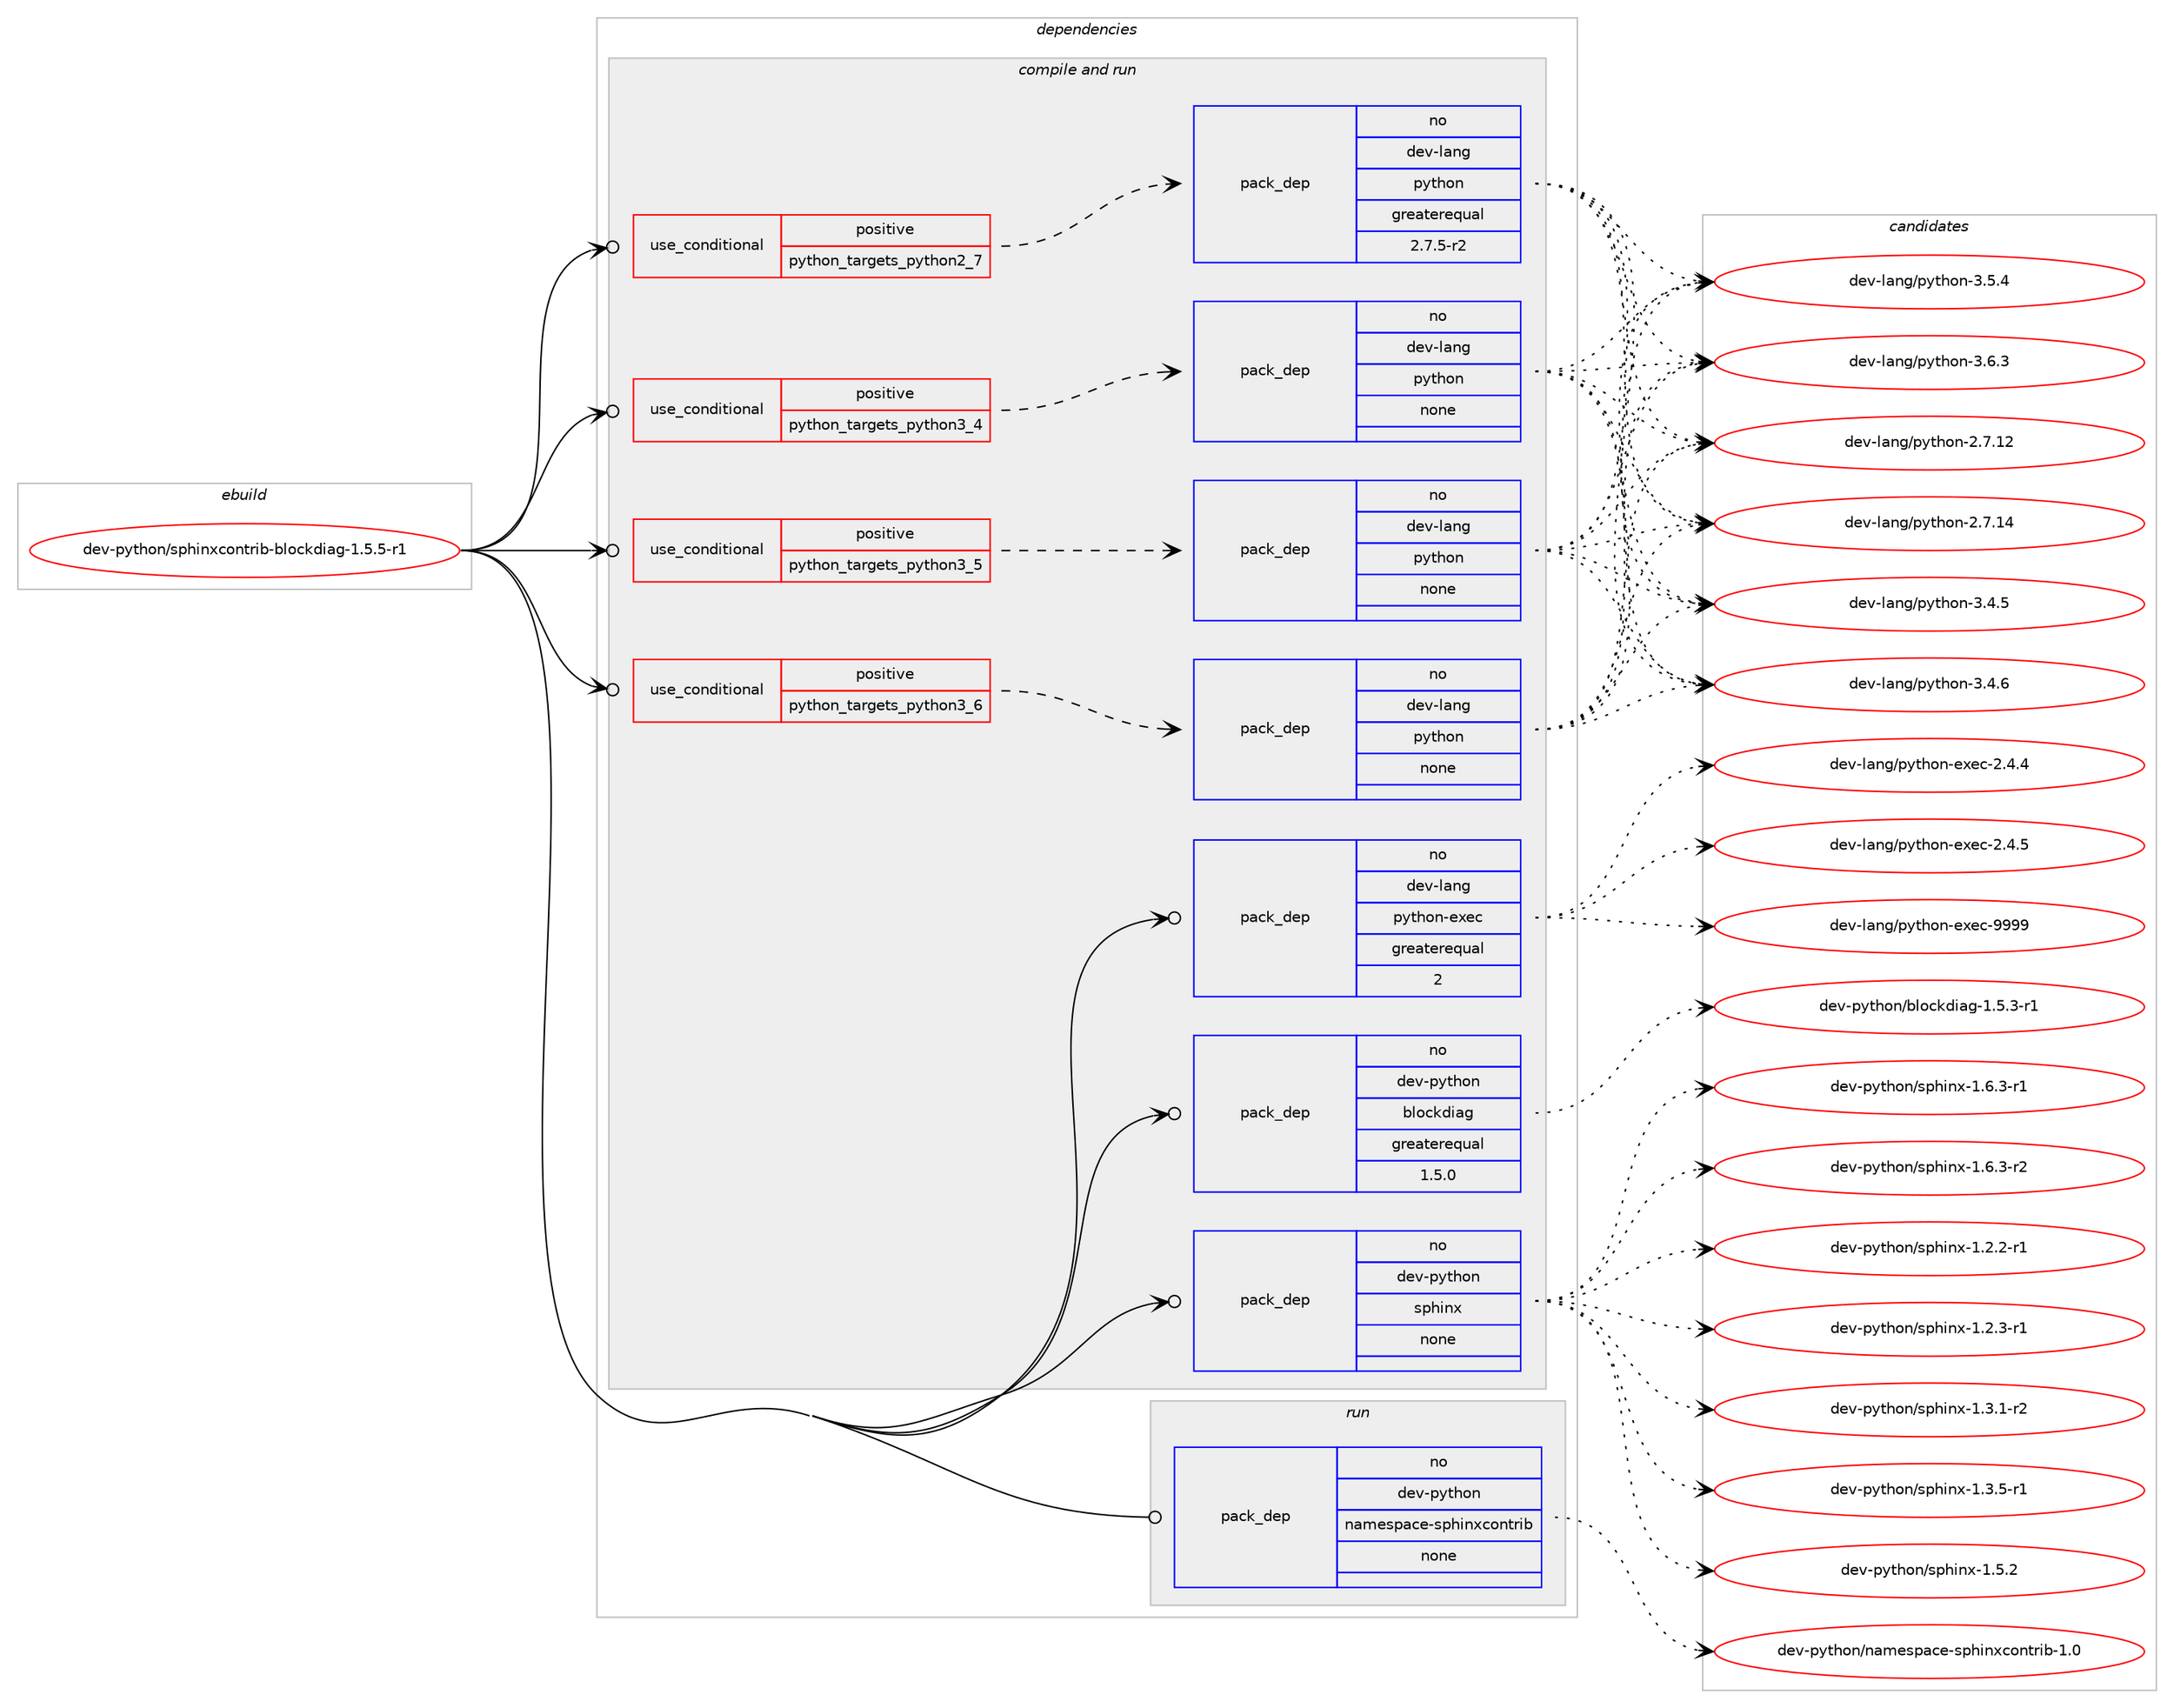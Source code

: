 digraph prolog {

# *************
# Graph options
# *************

newrank=true;
concentrate=true;
compound=true;
graph [rankdir=LR,fontname=Helvetica,fontsize=10,ranksep=1.5];#, ranksep=2.5, nodesep=0.2];
edge  [arrowhead=vee];
node  [fontname=Helvetica,fontsize=10];

# **********
# The ebuild
# **********

subgraph cluster_leftcol {
color=gray;
rank=same;
label=<<i>ebuild</i>>;
id [label="dev-python/sphinxcontrib-blockdiag-1.5.5-r1", color=red, width=4, href="../dev-python/sphinxcontrib-blockdiag-1.5.5-r1.svg"];
}

# ****************
# The dependencies
# ****************

subgraph cluster_midcol {
color=gray;
label=<<i>dependencies</i>>;
subgraph cluster_compile {
fillcolor="#eeeeee";
style=filled;
label=<<i>compile</i>>;
}
subgraph cluster_compileandrun {
fillcolor="#eeeeee";
style=filled;
label=<<i>compile and run</i>>;
subgraph cond42026 {
dependency188362 [label=<<TABLE BORDER="0" CELLBORDER="1" CELLSPACING="0" CELLPADDING="4"><TR><TD ROWSPAN="3" CELLPADDING="10">use_conditional</TD></TR><TR><TD>positive</TD></TR><TR><TD>python_targets_python2_7</TD></TR></TABLE>>, shape=none, color=red];
subgraph pack142381 {
dependency188363 [label=<<TABLE BORDER="0" CELLBORDER="1" CELLSPACING="0" CELLPADDING="4" WIDTH="220"><TR><TD ROWSPAN="6" CELLPADDING="30">pack_dep</TD></TR><TR><TD WIDTH="110">no</TD></TR><TR><TD>dev-lang</TD></TR><TR><TD>python</TD></TR><TR><TD>greaterequal</TD></TR><TR><TD>2.7.5-r2</TD></TR></TABLE>>, shape=none, color=blue];
}
dependency188362:e -> dependency188363:w [weight=20,style="dashed",arrowhead="vee"];
}
id:e -> dependency188362:w [weight=20,style="solid",arrowhead="odotvee"];
subgraph cond42027 {
dependency188364 [label=<<TABLE BORDER="0" CELLBORDER="1" CELLSPACING="0" CELLPADDING="4"><TR><TD ROWSPAN="3" CELLPADDING="10">use_conditional</TD></TR><TR><TD>positive</TD></TR><TR><TD>python_targets_python3_4</TD></TR></TABLE>>, shape=none, color=red];
subgraph pack142382 {
dependency188365 [label=<<TABLE BORDER="0" CELLBORDER="1" CELLSPACING="0" CELLPADDING="4" WIDTH="220"><TR><TD ROWSPAN="6" CELLPADDING="30">pack_dep</TD></TR><TR><TD WIDTH="110">no</TD></TR><TR><TD>dev-lang</TD></TR><TR><TD>python</TD></TR><TR><TD>none</TD></TR><TR><TD></TD></TR></TABLE>>, shape=none, color=blue];
}
dependency188364:e -> dependency188365:w [weight=20,style="dashed",arrowhead="vee"];
}
id:e -> dependency188364:w [weight=20,style="solid",arrowhead="odotvee"];
subgraph cond42028 {
dependency188366 [label=<<TABLE BORDER="0" CELLBORDER="1" CELLSPACING="0" CELLPADDING="4"><TR><TD ROWSPAN="3" CELLPADDING="10">use_conditional</TD></TR><TR><TD>positive</TD></TR><TR><TD>python_targets_python3_5</TD></TR></TABLE>>, shape=none, color=red];
subgraph pack142383 {
dependency188367 [label=<<TABLE BORDER="0" CELLBORDER="1" CELLSPACING="0" CELLPADDING="4" WIDTH="220"><TR><TD ROWSPAN="6" CELLPADDING="30">pack_dep</TD></TR><TR><TD WIDTH="110">no</TD></TR><TR><TD>dev-lang</TD></TR><TR><TD>python</TD></TR><TR><TD>none</TD></TR><TR><TD></TD></TR></TABLE>>, shape=none, color=blue];
}
dependency188366:e -> dependency188367:w [weight=20,style="dashed",arrowhead="vee"];
}
id:e -> dependency188366:w [weight=20,style="solid",arrowhead="odotvee"];
subgraph cond42029 {
dependency188368 [label=<<TABLE BORDER="0" CELLBORDER="1" CELLSPACING="0" CELLPADDING="4"><TR><TD ROWSPAN="3" CELLPADDING="10">use_conditional</TD></TR><TR><TD>positive</TD></TR><TR><TD>python_targets_python3_6</TD></TR></TABLE>>, shape=none, color=red];
subgraph pack142384 {
dependency188369 [label=<<TABLE BORDER="0" CELLBORDER="1" CELLSPACING="0" CELLPADDING="4" WIDTH="220"><TR><TD ROWSPAN="6" CELLPADDING="30">pack_dep</TD></TR><TR><TD WIDTH="110">no</TD></TR><TR><TD>dev-lang</TD></TR><TR><TD>python</TD></TR><TR><TD>none</TD></TR><TR><TD></TD></TR></TABLE>>, shape=none, color=blue];
}
dependency188368:e -> dependency188369:w [weight=20,style="dashed",arrowhead="vee"];
}
id:e -> dependency188368:w [weight=20,style="solid",arrowhead="odotvee"];
subgraph pack142385 {
dependency188370 [label=<<TABLE BORDER="0" CELLBORDER="1" CELLSPACING="0" CELLPADDING="4" WIDTH="220"><TR><TD ROWSPAN="6" CELLPADDING="30">pack_dep</TD></TR><TR><TD WIDTH="110">no</TD></TR><TR><TD>dev-lang</TD></TR><TR><TD>python-exec</TD></TR><TR><TD>greaterequal</TD></TR><TR><TD>2</TD></TR></TABLE>>, shape=none, color=blue];
}
id:e -> dependency188370:w [weight=20,style="solid",arrowhead="odotvee"];
subgraph pack142386 {
dependency188371 [label=<<TABLE BORDER="0" CELLBORDER="1" CELLSPACING="0" CELLPADDING="4" WIDTH="220"><TR><TD ROWSPAN="6" CELLPADDING="30">pack_dep</TD></TR><TR><TD WIDTH="110">no</TD></TR><TR><TD>dev-python</TD></TR><TR><TD>blockdiag</TD></TR><TR><TD>greaterequal</TD></TR><TR><TD>1.5.0</TD></TR></TABLE>>, shape=none, color=blue];
}
id:e -> dependency188371:w [weight=20,style="solid",arrowhead="odotvee"];
subgraph pack142387 {
dependency188372 [label=<<TABLE BORDER="0" CELLBORDER="1" CELLSPACING="0" CELLPADDING="4" WIDTH="220"><TR><TD ROWSPAN="6" CELLPADDING="30">pack_dep</TD></TR><TR><TD WIDTH="110">no</TD></TR><TR><TD>dev-python</TD></TR><TR><TD>sphinx</TD></TR><TR><TD>none</TD></TR><TR><TD></TD></TR></TABLE>>, shape=none, color=blue];
}
id:e -> dependency188372:w [weight=20,style="solid",arrowhead="odotvee"];
}
subgraph cluster_run {
fillcolor="#eeeeee";
style=filled;
label=<<i>run</i>>;
subgraph pack142388 {
dependency188373 [label=<<TABLE BORDER="0" CELLBORDER="1" CELLSPACING="0" CELLPADDING="4" WIDTH="220"><TR><TD ROWSPAN="6" CELLPADDING="30">pack_dep</TD></TR><TR><TD WIDTH="110">no</TD></TR><TR><TD>dev-python</TD></TR><TR><TD>namespace-sphinxcontrib</TD></TR><TR><TD>none</TD></TR><TR><TD></TD></TR></TABLE>>, shape=none, color=blue];
}
id:e -> dependency188373:w [weight=20,style="solid",arrowhead="odot"];
}
}

# **************
# The candidates
# **************

subgraph cluster_choices {
rank=same;
color=gray;
label=<<i>candidates</i>>;

subgraph choice142381 {
color=black;
nodesep=1;
choice10010111845108971101034711212111610411111045504655464950 [label="dev-lang/python-2.7.12", color=red, width=4,href="../dev-lang/python-2.7.12.svg"];
choice10010111845108971101034711212111610411111045504655464952 [label="dev-lang/python-2.7.14", color=red, width=4,href="../dev-lang/python-2.7.14.svg"];
choice100101118451089711010347112121116104111110455146524653 [label="dev-lang/python-3.4.5", color=red, width=4,href="../dev-lang/python-3.4.5.svg"];
choice100101118451089711010347112121116104111110455146524654 [label="dev-lang/python-3.4.6", color=red, width=4,href="../dev-lang/python-3.4.6.svg"];
choice100101118451089711010347112121116104111110455146534652 [label="dev-lang/python-3.5.4", color=red, width=4,href="../dev-lang/python-3.5.4.svg"];
choice100101118451089711010347112121116104111110455146544651 [label="dev-lang/python-3.6.3", color=red, width=4,href="../dev-lang/python-3.6.3.svg"];
dependency188363:e -> choice10010111845108971101034711212111610411111045504655464950:w [style=dotted,weight="100"];
dependency188363:e -> choice10010111845108971101034711212111610411111045504655464952:w [style=dotted,weight="100"];
dependency188363:e -> choice100101118451089711010347112121116104111110455146524653:w [style=dotted,weight="100"];
dependency188363:e -> choice100101118451089711010347112121116104111110455146524654:w [style=dotted,weight="100"];
dependency188363:e -> choice100101118451089711010347112121116104111110455146534652:w [style=dotted,weight="100"];
dependency188363:e -> choice100101118451089711010347112121116104111110455146544651:w [style=dotted,weight="100"];
}
subgraph choice142382 {
color=black;
nodesep=1;
choice10010111845108971101034711212111610411111045504655464950 [label="dev-lang/python-2.7.12", color=red, width=4,href="../dev-lang/python-2.7.12.svg"];
choice10010111845108971101034711212111610411111045504655464952 [label="dev-lang/python-2.7.14", color=red, width=4,href="../dev-lang/python-2.7.14.svg"];
choice100101118451089711010347112121116104111110455146524653 [label="dev-lang/python-3.4.5", color=red, width=4,href="../dev-lang/python-3.4.5.svg"];
choice100101118451089711010347112121116104111110455146524654 [label="dev-lang/python-3.4.6", color=red, width=4,href="../dev-lang/python-3.4.6.svg"];
choice100101118451089711010347112121116104111110455146534652 [label="dev-lang/python-3.5.4", color=red, width=4,href="../dev-lang/python-3.5.4.svg"];
choice100101118451089711010347112121116104111110455146544651 [label="dev-lang/python-3.6.3", color=red, width=4,href="../dev-lang/python-3.6.3.svg"];
dependency188365:e -> choice10010111845108971101034711212111610411111045504655464950:w [style=dotted,weight="100"];
dependency188365:e -> choice10010111845108971101034711212111610411111045504655464952:w [style=dotted,weight="100"];
dependency188365:e -> choice100101118451089711010347112121116104111110455146524653:w [style=dotted,weight="100"];
dependency188365:e -> choice100101118451089711010347112121116104111110455146524654:w [style=dotted,weight="100"];
dependency188365:e -> choice100101118451089711010347112121116104111110455146534652:w [style=dotted,weight="100"];
dependency188365:e -> choice100101118451089711010347112121116104111110455146544651:w [style=dotted,weight="100"];
}
subgraph choice142383 {
color=black;
nodesep=1;
choice10010111845108971101034711212111610411111045504655464950 [label="dev-lang/python-2.7.12", color=red, width=4,href="../dev-lang/python-2.7.12.svg"];
choice10010111845108971101034711212111610411111045504655464952 [label="dev-lang/python-2.7.14", color=red, width=4,href="../dev-lang/python-2.7.14.svg"];
choice100101118451089711010347112121116104111110455146524653 [label="dev-lang/python-3.4.5", color=red, width=4,href="../dev-lang/python-3.4.5.svg"];
choice100101118451089711010347112121116104111110455146524654 [label="dev-lang/python-3.4.6", color=red, width=4,href="../dev-lang/python-3.4.6.svg"];
choice100101118451089711010347112121116104111110455146534652 [label="dev-lang/python-3.5.4", color=red, width=4,href="../dev-lang/python-3.5.4.svg"];
choice100101118451089711010347112121116104111110455146544651 [label="dev-lang/python-3.6.3", color=red, width=4,href="../dev-lang/python-3.6.3.svg"];
dependency188367:e -> choice10010111845108971101034711212111610411111045504655464950:w [style=dotted,weight="100"];
dependency188367:e -> choice10010111845108971101034711212111610411111045504655464952:w [style=dotted,weight="100"];
dependency188367:e -> choice100101118451089711010347112121116104111110455146524653:w [style=dotted,weight="100"];
dependency188367:e -> choice100101118451089711010347112121116104111110455146524654:w [style=dotted,weight="100"];
dependency188367:e -> choice100101118451089711010347112121116104111110455146534652:w [style=dotted,weight="100"];
dependency188367:e -> choice100101118451089711010347112121116104111110455146544651:w [style=dotted,weight="100"];
}
subgraph choice142384 {
color=black;
nodesep=1;
choice10010111845108971101034711212111610411111045504655464950 [label="dev-lang/python-2.7.12", color=red, width=4,href="../dev-lang/python-2.7.12.svg"];
choice10010111845108971101034711212111610411111045504655464952 [label="dev-lang/python-2.7.14", color=red, width=4,href="../dev-lang/python-2.7.14.svg"];
choice100101118451089711010347112121116104111110455146524653 [label="dev-lang/python-3.4.5", color=red, width=4,href="../dev-lang/python-3.4.5.svg"];
choice100101118451089711010347112121116104111110455146524654 [label="dev-lang/python-3.4.6", color=red, width=4,href="../dev-lang/python-3.4.6.svg"];
choice100101118451089711010347112121116104111110455146534652 [label="dev-lang/python-3.5.4", color=red, width=4,href="../dev-lang/python-3.5.4.svg"];
choice100101118451089711010347112121116104111110455146544651 [label="dev-lang/python-3.6.3", color=red, width=4,href="../dev-lang/python-3.6.3.svg"];
dependency188369:e -> choice10010111845108971101034711212111610411111045504655464950:w [style=dotted,weight="100"];
dependency188369:e -> choice10010111845108971101034711212111610411111045504655464952:w [style=dotted,weight="100"];
dependency188369:e -> choice100101118451089711010347112121116104111110455146524653:w [style=dotted,weight="100"];
dependency188369:e -> choice100101118451089711010347112121116104111110455146524654:w [style=dotted,weight="100"];
dependency188369:e -> choice100101118451089711010347112121116104111110455146534652:w [style=dotted,weight="100"];
dependency188369:e -> choice100101118451089711010347112121116104111110455146544651:w [style=dotted,weight="100"];
}
subgraph choice142385 {
color=black;
nodesep=1;
choice1001011184510897110103471121211161041111104510112010199455046524652 [label="dev-lang/python-exec-2.4.4", color=red, width=4,href="../dev-lang/python-exec-2.4.4.svg"];
choice1001011184510897110103471121211161041111104510112010199455046524653 [label="dev-lang/python-exec-2.4.5", color=red, width=4,href="../dev-lang/python-exec-2.4.5.svg"];
choice10010111845108971101034711212111610411111045101120101994557575757 [label="dev-lang/python-exec-9999", color=red, width=4,href="../dev-lang/python-exec-9999.svg"];
dependency188370:e -> choice1001011184510897110103471121211161041111104510112010199455046524652:w [style=dotted,weight="100"];
dependency188370:e -> choice1001011184510897110103471121211161041111104510112010199455046524653:w [style=dotted,weight="100"];
dependency188370:e -> choice10010111845108971101034711212111610411111045101120101994557575757:w [style=dotted,weight="100"];
}
subgraph choice142386 {
color=black;
nodesep=1;
choice10010111845112121116104111110479810811199107100105971034549465346514511449 [label="dev-python/blockdiag-1.5.3-r1", color=red, width=4,href="../dev-python/blockdiag-1.5.3-r1.svg"];
dependency188371:e -> choice10010111845112121116104111110479810811199107100105971034549465346514511449:w [style=dotted,weight="100"];
}
subgraph choice142387 {
color=black;
nodesep=1;
choice10010111845112121116104111110471151121041051101204549465046504511449 [label="dev-python/sphinx-1.2.2-r1", color=red, width=4,href="../dev-python/sphinx-1.2.2-r1.svg"];
choice10010111845112121116104111110471151121041051101204549465046514511449 [label="dev-python/sphinx-1.2.3-r1", color=red, width=4,href="../dev-python/sphinx-1.2.3-r1.svg"];
choice10010111845112121116104111110471151121041051101204549465146494511450 [label="dev-python/sphinx-1.3.1-r2", color=red, width=4,href="../dev-python/sphinx-1.3.1-r2.svg"];
choice10010111845112121116104111110471151121041051101204549465146534511449 [label="dev-python/sphinx-1.3.5-r1", color=red, width=4,href="../dev-python/sphinx-1.3.5-r1.svg"];
choice1001011184511212111610411111047115112104105110120454946534650 [label="dev-python/sphinx-1.5.2", color=red, width=4,href="../dev-python/sphinx-1.5.2.svg"];
choice10010111845112121116104111110471151121041051101204549465446514511449 [label="dev-python/sphinx-1.6.3-r1", color=red, width=4,href="../dev-python/sphinx-1.6.3-r1.svg"];
choice10010111845112121116104111110471151121041051101204549465446514511450 [label="dev-python/sphinx-1.6.3-r2", color=red, width=4,href="../dev-python/sphinx-1.6.3-r2.svg"];
dependency188372:e -> choice10010111845112121116104111110471151121041051101204549465046504511449:w [style=dotted,weight="100"];
dependency188372:e -> choice10010111845112121116104111110471151121041051101204549465046514511449:w [style=dotted,weight="100"];
dependency188372:e -> choice10010111845112121116104111110471151121041051101204549465146494511450:w [style=dotted,weight="100"];
dependency188372:e -> choice10010111845112121116104111110471151121041051101204549465146534511449:w [style=dotted,weight="100"];
dependency188372:e -> choice1001011184511212111610411111047115112104105110120454946534650:w [style=dotted,weight="100"];
dependency188372:e -> choice10010111845112121116104111110471151121041051101204549465446514511449:w [style=dotted,weight="100"];
dependency188372:e -> choice10010111845112121116104111110471151121041051101204549465446514511450:w [style=dotted,weight="100"];
}
subgraph choice142388 {
color=black;
nodesep=1;
choice100101118451121211161041111104711097109101115112979910145115112104105110120991111101161141059845494648 [label="dev-python/namespace-sphinxcontrib-1.0", color=red, width=4,href="../dev-python/namespace-sphinxcontrib-1.0.svg"];
dependency188373:e -> choice100101118451121211161041111104711097109101115112979910145115112104105110120991111101161141059845494648:w [style=dotted,weight="100"];
}
}

}
